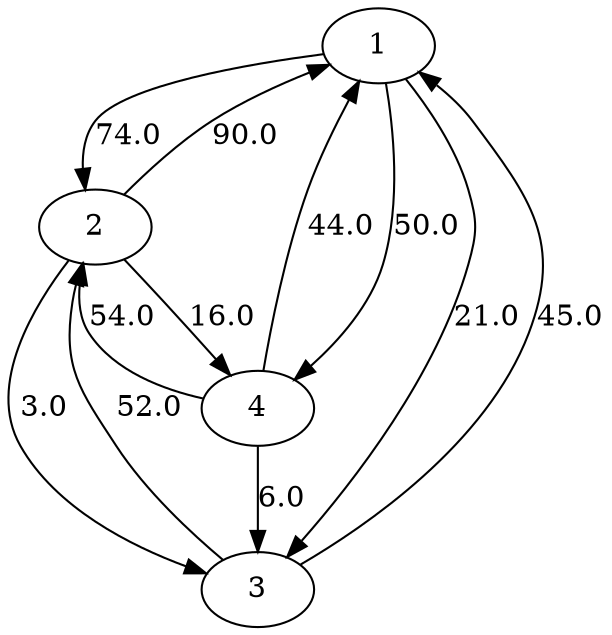 strict digraph G {
  1 [ label="1" ];
  2 [ label="2" ];
  3 [ label="3" ];
  4 [ label="4" ];
  3 -> 2 [ label="52.0" ];
  2 -> 4 [ label="16.0" ];
  1 -> 4 [ label="50.0" ];
  2 -> 3 [ label="3.0" ];
  2 -> 1 [ label="90.0" ];
  1 -> 3 [ label="21.0" ];
  3 -> 1 [ label="45.0" ];
  4 -> 1 [ label="44.0" ];
  1 -> 2 [ label="74.0" ];
  4 -> 3 [ label="6.0" ];
  4 -> 2 [ label="54.0" ];
}
